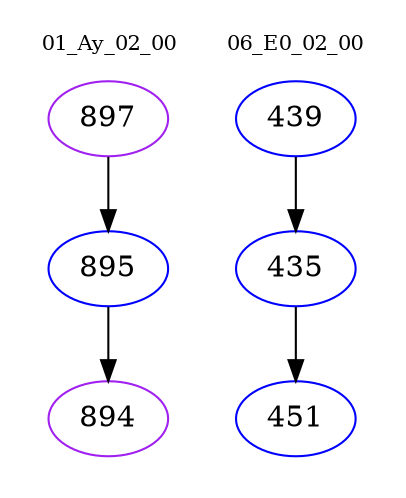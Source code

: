 digraph{
subgraph cluster_0 {
color = white
label = "01_Ay_02_00";
fontsize=10;
T0_897 [label="897", color="purple"]
T0_897 -> T0_895 [color="black"]
T0_895 [label="895", color="blue"]
T0_895 -> T0_894 [color="black"]
T0_894 [label="894", color="purple"]
}
subgraph cluster_1 {
color = white
label = "06_E0_02_00";
fontsize=10;
T1_439 [label="439", color="blue"]
T1_439 -> T1_435 [color="black"]
T1_435 [label="435", color="blue"]
T1_435 -> T1_451 [color="black"]
T1_451 [label="451", color="blue"]
}
}
